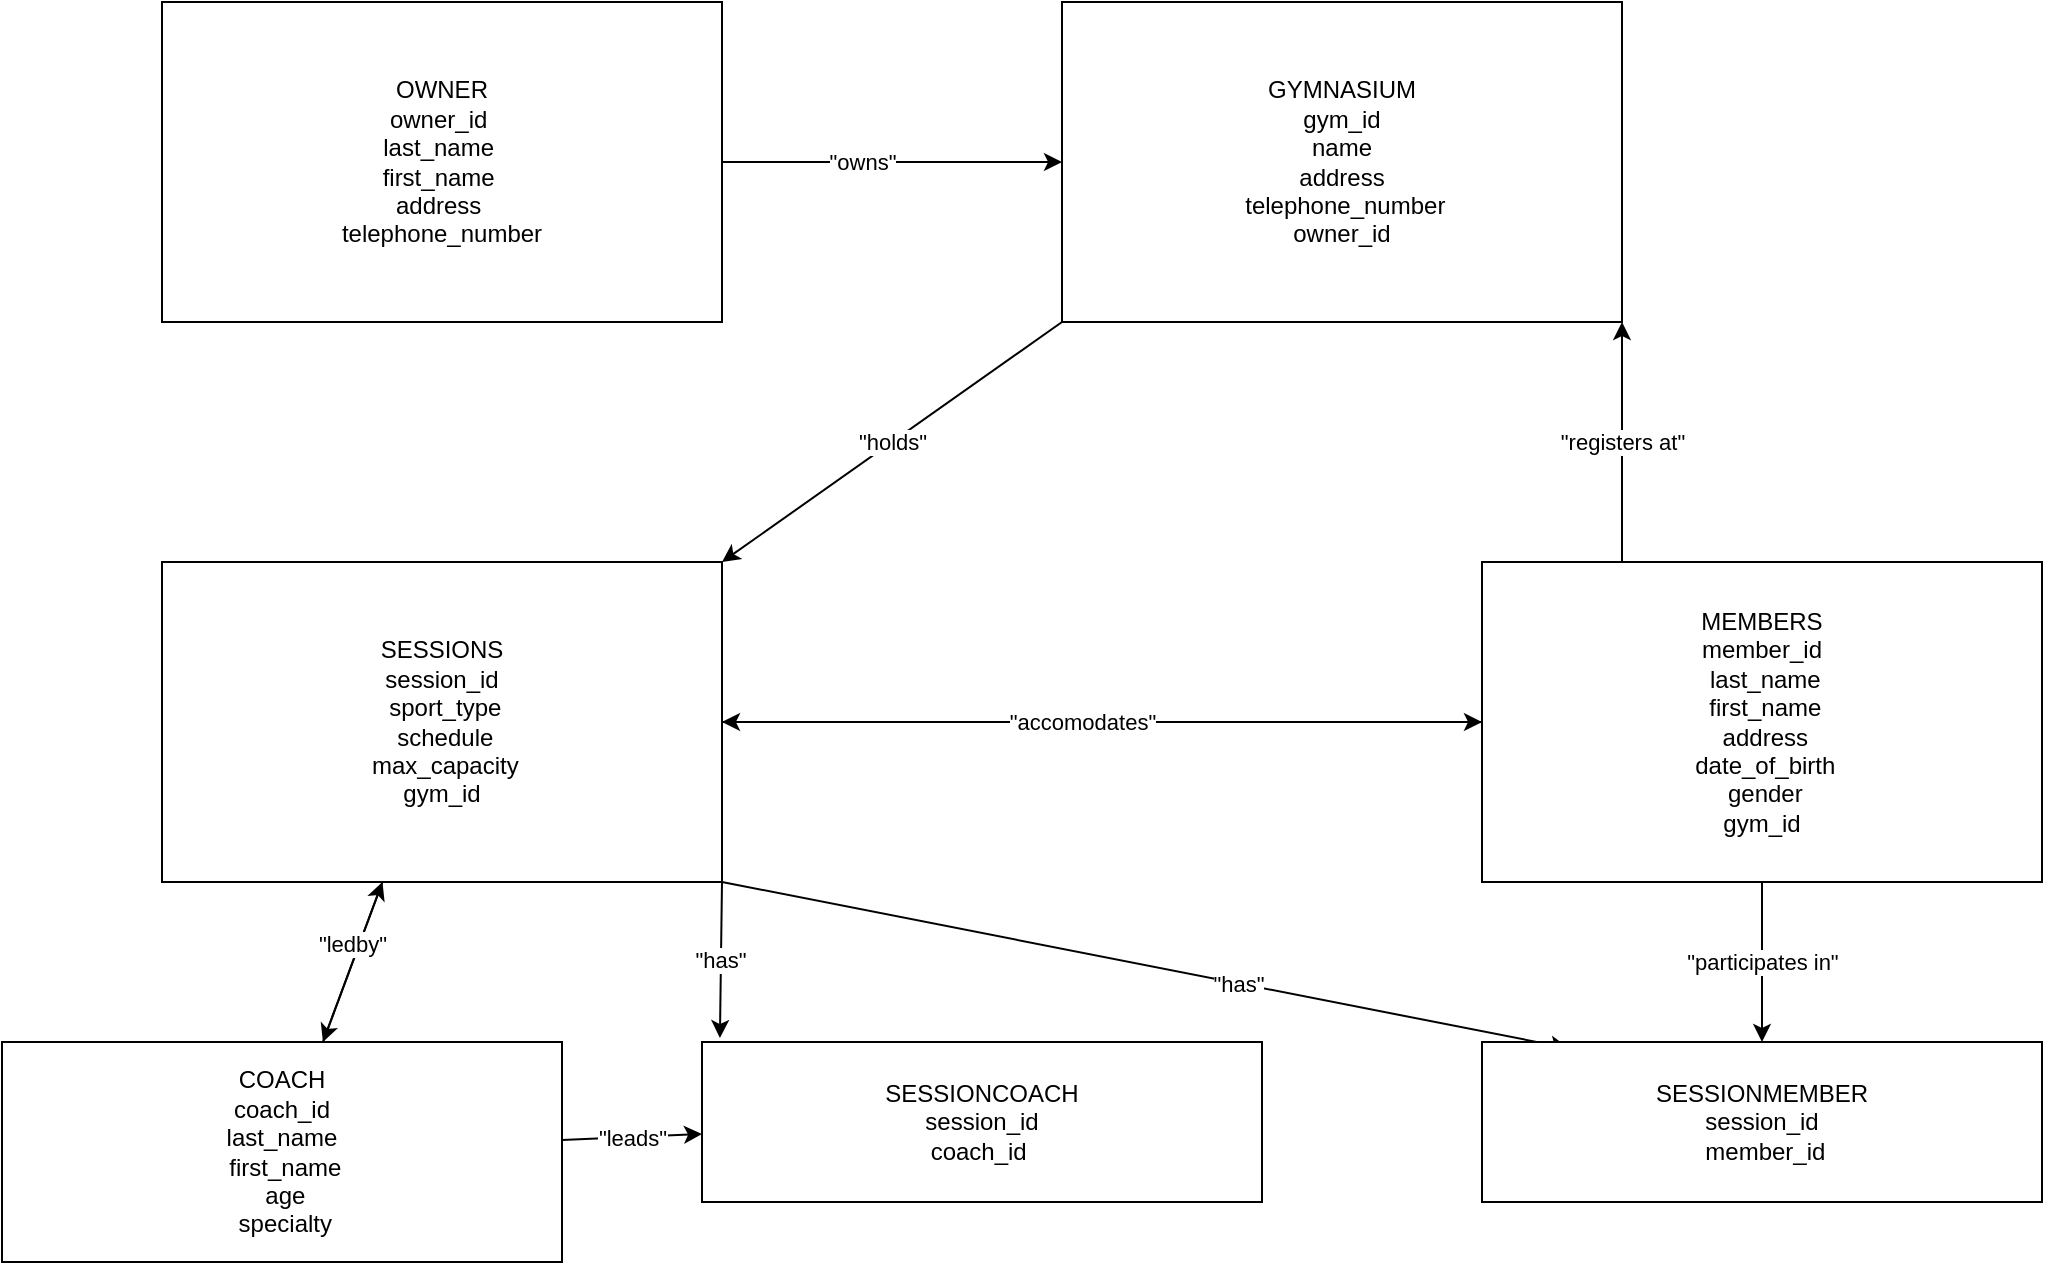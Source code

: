 <mxfile>
    <diagram id="pK6R3aexTXTAr8aO72Tw" name="Page-1">
        <mxGraphModel dx="576" dy="513" grid="1" gridSize="10" guides="1" tooltips="1" connect="1" arrows="1" fold="1" page="1" pageScale="1" pageWidth="850" pageHeight="1100" math="0" shadow="0">
            <root>
                <mxCell id="0"/>
                <mxCell id="1" parent="0"/>
                <mxCell id="5" value="" style="edgeStyle=none;html=1;" edge="1" parent="1" source="3" target="4">
                    <mxGeometry relative="1" as="geometry"/>
                </mxCell>
                <mxCell id="30" value="&quot;owns&quot;" style="edgeLabel;html=1;align=center;verticalAlign=middle;resizable=0;points=[];" vertex="1" connectable="0" parent="5">
                    <mxGeometry x="-0.176" relative="1" as="geometry">
                        <mxPoint as="offset"/>
                    </mxGeometry>
                </mxCell>
                <mxCell id="3" value="&lt;span style=&quot;background-color: initial;&quot;&gt;OWNER&lt;br&gt;owner_id&amp;nbsp;&lt;/span&gt;&lt;br&gt;&lt;span style=&quot;background-color: initial;&quot;&gt;last_name&amp;nbsp;&lt;/span&gt;&lt;br&gt;&lt;span style=&quot;background-color: initial;&quot;&gt;first_name&amp;nbsp;&lt;/span&gt;&lt;br&gt;&lt;span style=&quot;background-color: initial;&quot;&gt;address&amp;nbsp;&lt;/span&gt;&lt;br&gt;&lt;span style=&quot;background-color: initial;&quot;&gt;telephone_number&lt;/span&gt;" style="whiteSpace=wrap;html=1;" vertex="1" parent="1">
                    <mxGeometry x="120" y="40" width="280" height="160" as="geometry"/>
                </mxCell>
                <mxCell id="9" value="&quot;holds&quot;" style="edgeStyle=none;html=1;exitX=0;exitY=1;exitDx=0;exitDy=0;entryX=1;entryY=0;entryDx=0;entryDy=0;" edge="1" parent="1" source="4" target="8">
                    <mxGeometry relative="1" as="geometry"/>
                </mxCell>
                <mxCell id="4" value="GYMNASIUM&lt;br&gt;gym_id&lt;br&gt;name&lt;br&gt;address&lt;br&gt;&amp;nbsp;telephone_number&lt;br&gt;&amp;nbsp;owner_id&amp;nbsp;" style="whiteSpace=wrap;html=1;" vertex="1" parent="1">
                    <mxGeometry x="570" y="40" width="280" height="160" as="geometry"/>
                </mxCell>
                <mxCell id="17" style="edgeStyle=none;html=1;exitX=1;exitY=0.5;exitDx=0;exitDy=0;entryX=0;entryY=0.5;entryDx=0;entryDy=0;" edge="1" parent="1" source="8" target="10">
                    <mxGeometry relative="1" as="geometry"/>
                </mxCell>
                <mxCell id="20" value="&quot;has&quot;" style="edgeStyle=none;html=1;exitX=1;exitY=1;exitDx=0;exitDy=0;entryX=0.032;entryY=-0.025;entryDx=0;entryDy=0;entryPerimeter=0;" edge="1" parent="1" source="8" target="12">
                    <mxGeometry relative="1" as="geometry"/>
                </mxCell>
                <mxCell id="24" value="" style="edgeStyle=none;html=1;" edge="1" parent="1" source="8" target="11">
                    <mxGeometry relative="1" as="geometry"/>
                </mxCell>
                <mxCell id="26" style="edgeStyle=none;html=1;exitX=1;exitY=1;exitDx=0;exitDy=0;entryX=0.154;entryY=0.038;entryDx=0;entryDy=0;entryPerimeter=0;" edge="1" parent="1" source="8" target="13">
                    <mxGeometry relative="1" as="geometry">
                        <mxPoint x="720" y="480" as="targetPoint"/>
                    </mxGeometry>
                </mxCell>
                <mxCell id="28" value="&quot;has&quot;" style="edgeLabel;html=1;align=center;verticalAlign=middle;resizable=0;points=[];" vertex="1" connectable="0" parent="26">
                    <mxGeometry x="0.22" relative="1" as="geometry">
                        <mxPoint as="offset"/>
                    </mxGeometry>
                </mxCell>
                <mxCell id="8" value="SESSIONS&lt;br&gt;session_id&lt;br&gt;&amp;nbsp;sport_type&lt;br&gt;&amp;nbsp;schedule&lt;br&gt;&amp;nbsp;max_capacity&lt;br&gt;&amp;nbsp;gym_id&amp;nbsp;" style="whiteSpace=wrap;html=1;" vertex="1" parent="1">
                    <mxGeometry x="120" y="320" width="280" height="160" as="geometry"/>
                </mxCell>
                <mxCell id="14" value="&quot;registers at&quot;" style="edgeStyle=none;html=1;exitX=0.25;exitY=0;exitDx=0;exitDy=0;entryX=1;entryY=1;entryDx=0;entryDy=0;" edge="1" parent="1" source="10" target="4">
                    <mxGeometry relative="1" as="geometry"/>
                </mxCell>
                <mxCell id="19" style="edgeStyle=none;html=1;exitX=0;exitY=0.5;exitDx=0;exitDy=0;" edge="1" parent="1" source="10">
                    <mxGeometry relative="1" as="geometry">
                        <mxPoint x="400" y="400" as="targetPoint"/>
                    </mxGeometry>
                </mxCell>
                <mxCell id="29" value="&quot;accomodates&quot;" style="edgeLabel;html=1;align=center;verticalAlign=middle;resizable=0;points=[];" vertex="1" connectable="0" parent="19">
                    <mxGeometry x="0.053" relative="1" as="geometry">
                        <mxPoint as="offset"/>
                    </mxGeometry>
                </mxCell>
                <mxCell id="25" value="&quot;participates in&quot;" style="edgeStyle=none;html=1;" edge="1" parent="1" source="10" target="13">
                    <mxGeometry relative="1" as="geometry"/>
                </mxCell>
                <mxCell id="10" value="MEMBERS&lt;br&gt;member_id&lt;br&gt;&amp;nbsp;last_name&lt;br&gt;&amp;nbsp;first_name&lt;br&gt;&amp;nbsp;address&lt;br&gt;&amp;nbsp;date_of_birth&lt;br&gt;&amp;nbsp;gender&lt;br&gt;&amp;nbsp;gym_id&amp;nbsp;" style="whiteSpace=wrap;html=1;" vertex="1" parent="1">
                    <mxGeometry x="780" y="320" width="280" height="160" as="geometry"/>
                </mxCell>
                <mxCell id="23" value="&quot;ledby&quot;" style="edgeStyle=none;html=1;align=center;verticalAlign=bottom;" edge="1" parent="1" source="11" target="8">
                    <mxGeometry relative="1" as="geometry"/>
                </mxCell>
                <mxCell id="27" value="&quot;leads&quot;" style="edgeStyle=none;html=1;" edge="1" parent="1" source="11" target="12">
                    <mxGeometry relative="1" as="geometry"/>
                </mxCell>
                <mxCell id="11" value="COACH&lt;br&gt;coach_id&lt;br&gt;last_name&lt;br&gt;&amp;nbsp;first_name&lt;br&gt;&amp;nbsp;age&lt;br&gt;&amp;nbsp;specialty" style="whiteSpace=wrap;html=1;" vertex="1" parent="1">
                    <mxGeometry x="40" y="560" width="280" height="110" as="geometry"/>
                </mxCell>
                <mxCell id="12" value="SESSIONCOACH&lt;br&gt;session_id&lt;br&gt;coach_id&amp;nbsp;" style="whiteSpace=wrap;html=1;" vertex="1" parent="1">
                    <mxGeometry x="390" y="560" width="280" height="80" as="geometry"/>
                </mxCell>
                <mxCell id="13" value="SESSIONMEMBER&lt;br&gt;session_id&lt;br&gt;&amp;nbsp;member_id" style="whiteSpace=wrap;html=1;" vertex="1" parent="1">
                    <mxGeometry x="780" y="560" width="280" height="80" as="geometry"/>
                </mxCell>
            </root>
        </mxGraphModel>
    </diagram>
</mxfile>